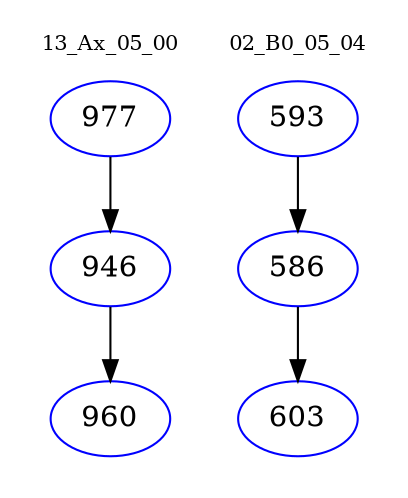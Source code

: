 digraph{
subgraph cluster_0 {
color = white
label = "13_Ax_05_00";
fontsize=10;
T0_977 [label="977", color="blue"]
T0_977 -> T0_946 [color="black"]
T0_946 [label="946", color="blue"]
T0_946 -> T0_960 [color="black"]
T0_960 [label="960", color="blue"]
}
subgraph cluster_1 {
color = white
label = "02_B0_05_04";
fontsize=10;
T1_593 [label="593", color="blue"]
T1_593 -> T1_586 [color="black"]
T1_586 [label="586", color="blue"]
T1_586 -> T1_603 [color="black"]
T1_603 [label="603", color="blue"]
}
}
